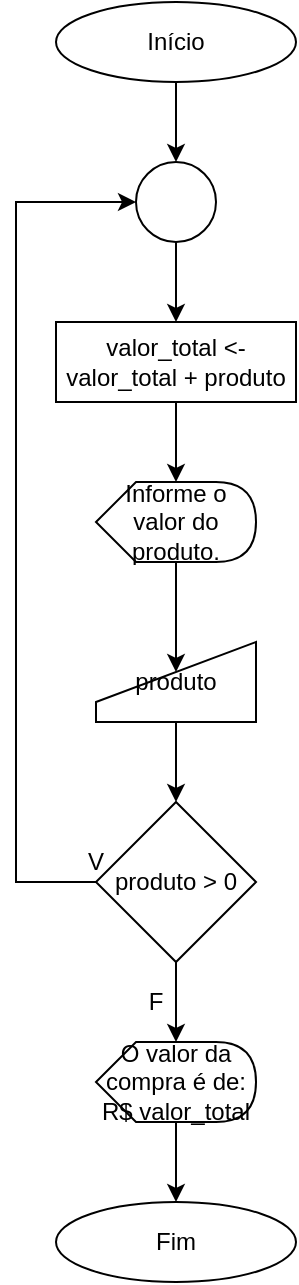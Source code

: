 <mxfile version="14.6.5" type="device"><diagram id="m-wXCjkmnoQ5feVgJGdk" name="Page-1"><mxGraphModel dx="1108" dy="454" grid="1" gridSize="10" guides="1" tooltips="1" connect="1" arrows="1" fold="1" page="1" pageScale="1" pageWidth="827" pageHeight="1169" math="0" shadow="0"><root><mxCell id="0"/><mxCell id="1" parent="0"/><mxCell id="S-tdk-7At8T8K-2dcyJD-3" style="edgeStyle=orthogonalEdgeStyle;rounded=0;orthogonalLoop=1;jettySize=auto;html=1;exitX=0.5;exitY=1;exitDx=0;exitDy=0;entryX=0.5;entryY=0;entryDx=0;entryDy=0;" parent="1" source="S-tdk-7At8T8K-2dcyJD-1" target="S-tdk-7At8T8K-2dcyJD-2" edge="1"><mxGeometry relative="1" as="geometry"/></mxCell><mxCell id="S-tdk-7At8T8K-2dcyJD-1" value="Início" style="ellipse;whiteSpace=wrap;html=1;" parent="1" vertex="1"><mxGeometry x="40" y="40" width="120" height="40" as="geometry"/></mxCell><mxCell id="S-tdk-7At8T8K-2dcyJD-5" style="edgeStyle=orthogonalEdgeStyle;rounded=0;orthogonalLoop=1;jettySize=auto;html=1;exitX=0.5;exitY=1;exitDx=0;exitDy=0;entryX=0.5;entryY=0;entryDx=0;entryDy=0;" parent="1" source="S-tdk-7At8T8K-2dcyJD-2" target="S-tdk-7At8T8K-2dcyJD-4" edge="1"><mxGeometry relative="1" as="geometry"/></mxCell><mxCell id="S-tdk-7At8T8K-2dcyJD-2" value="" style="ellipse;whiteSpace=wrap;html=1;aspect=fixed;" parent="1" vertex="1"><mxGeometry x="80" y="120" width="40" height="40" as="geometry"/></mxCell><mxCell id="S-tdk-7At8T8K-2dcyJD-8" style="edgeStyle=orthogonalEdgeStyle;rounded=0;orthogonalLoop=1;jettySize=auto;html=1;exitX=0.5;exitY=1;exitDx=0;exitDy=0;" parent="1" source="S-tdk-7At8T8K-2dcyJD-4" target="S-tdk-7At8T8K-2dcyJD-6" edge="1"><mxGeometry relative="1" as="geometry"/></mxCell><mxCell id="S-tdk-7At8T8K-2dcyJD-4" value="valor_total &amp;lt;- valor_total + produto" style="rounded=0;whiteSpace=wrap;html=1;" parent="1" vertex="1"><mxGeometry x="40" y="200" width="120" height="40" as="geometry"/></mxCell><mxCell id="S-tdk-7At8T8K-2dcyJD-9" style="edgeStyle=orthogonalEdgeStyle;rounded=0;orthogonalLoop=1;jettySize=auto;html=1;exitX=0;exitY=0;exitDx=40;exitDy=40;exitPerimeter=0;entryX=0.5;entryY=0.375;entryDx=0;entryDy=0;entryPerimeter=0;" parent="1" source="S-tdk-7At8T8K-2dcyJD-6" target="S-tdk-7At8T8K-2dcyJD-7" edge="1"><mxGeometry relative="1" as="geometry"/></mxCell><mxCell id="S-tdk-7At8T8K-2dcyJD-6" value="Informe o valor do produto." style="shape=display;whiteSpace=wrap;html=1;" parent="1" vertex="1"><mxGeometry x="60" y="280" width="80" height="40" as="geometry"/></mxCell><mxCell id="S-tdk-7At8T8K-2dcyJD-12" style="edgeStyle=orthogonalEdgeStyle;rounded=0;orthogonalLoop=1;jettySize=auto;html=1;exitX=0.5;exitY=1;exitDx=0;exitDy=0;entryX=0.5;entryY=0;entryDx=0;entryDy=0;" parent="1" source="S-tdk-7At8T8K-2dcyJD-7" target="S-tdk-7At8T8K-2dcyJD-10" edge="1"><mxGeometry relative="1" as="geometry"/></mxCell><mxCell id="S-tdk-7At8T8K-2dcyJD-7" value="produto" style="shape=manualInput;whiteSpace=wrap;html=1;" parent="1" vertex="1"><mxGeometry x="60" y="360" width="80" height="40" as="geometry"/></mxCell><mxCell id="S-tdk-7At8T8K-2dcyJD-13" style="edgeStyle=orthogonalEdgeStyle;rounded=0;orthogonalLoop=1;jettySize=auto;html=1;exitX=0;exitY=0.5;exitDx=0;exitDy=0;entryX=0;entryY=0.5;entryDx=0;entryDy=0;" parent="1" source="S-tdk-7At8T8K-2dcyJD-10" target="S-tdk-7At8T8K-2dcyJD-2" edge="1"><mxGeometry relative="1" as="geometry"><Array as="points"><mxPoint x="20" y="480"/><mxPoint x="20" y="140"/></Array></mxGeometry></mxCell><mxCell id="S-tdk-7At8T8K-2dcyJD-17" style="edgeStyle=orthogonalEdgeStyle;rounded=0;orthogonalLoop=1;jettySize=auto;html=1;exitX=0.5;exitY=1;exitDx=0;exitDy=0;entryX=0;entryY=0;entryDx=40;entryDy=0;entryPerimeter=0;" parent="1" source="S-tdk-7At8T8K-2dcyJD-10" target="S-tdk-7At8T8K-2dcyJD-11" edge="1"><mxGeometry relative="1" as="geometry"/></mxCell><mxCell id="S-tdk-7At8T8K-2dcyJD-10" value="produto &amp;gt; 0" style="rhombus;whiteSpace=wrap;html=1;" parent="1" vertex="1"><mxGeometry x="60" y="440" width="80" height="80" as="geometry"/></mxCell><mxCell id="S-tdk-7At8T8K-2dcyJD-19" style="edgeStyle=orthogonalEdgeStyle;rounded=0;orthogonalLoop=1;jettySize=auto;html=1;exitX=0;exitY=0;exitDx=40;exitDy=40;exitPerimeter=0;entryX=0.5;entryY=0;entryDx=0;entryDy=0;" parent="1" source="S-tdk-7At8T8K-2dcyJD-11" target="S-tdk-7At8T8K-2dcyJD-18" edge="1"><mxGeometry relative="1" as="geometry"/></mxCell><mxCell id="S-tdk-7At8T8K-2dcyJD-11" value="O valor da compra é de: R$ valor_total" style="shape=display;whiteSpace=wrap;html=1;" parent="1" vertex="1"><mxGeometry x="60" y="560" width="80" height="40" as="geometry"/></mxCell><mxCell id="S-tdk-7At8T8K-2dcyJD-14" value="F" style="text;html=1;strokeColor=none;fillColor=none;align=center;verticalAlign=middle;whiteSpace=wrap;rounded=0;" parent="1" vertex="1"><mxGeometry x="70" y="530" width="40" height="20" as="geometry"/></mxCell><mxCell id="S-tdk-7At8T8K-2dcyJD-15" value="V" style="text;html=1;strokeColor=none;fillColor=none;align=center;verticalAlign=middle;whiteSpace=wrap;rounded=0;" parent="1" vertex="1"><mxGeometry x="40" y="460" width="40" height="20" as="geometry"/></mxCell><mxCell id="S-tdk-7At8T8K-2dcyJD-18" value="Fim" style="ellipse;whiteSpace=wrap;html=1;" parent="1" vertex="1"><mxGeometry x="40" y="640" width="120" height="40" as="geometry"/></mxCell></root></mxGraphModel></diagram></mxfile>